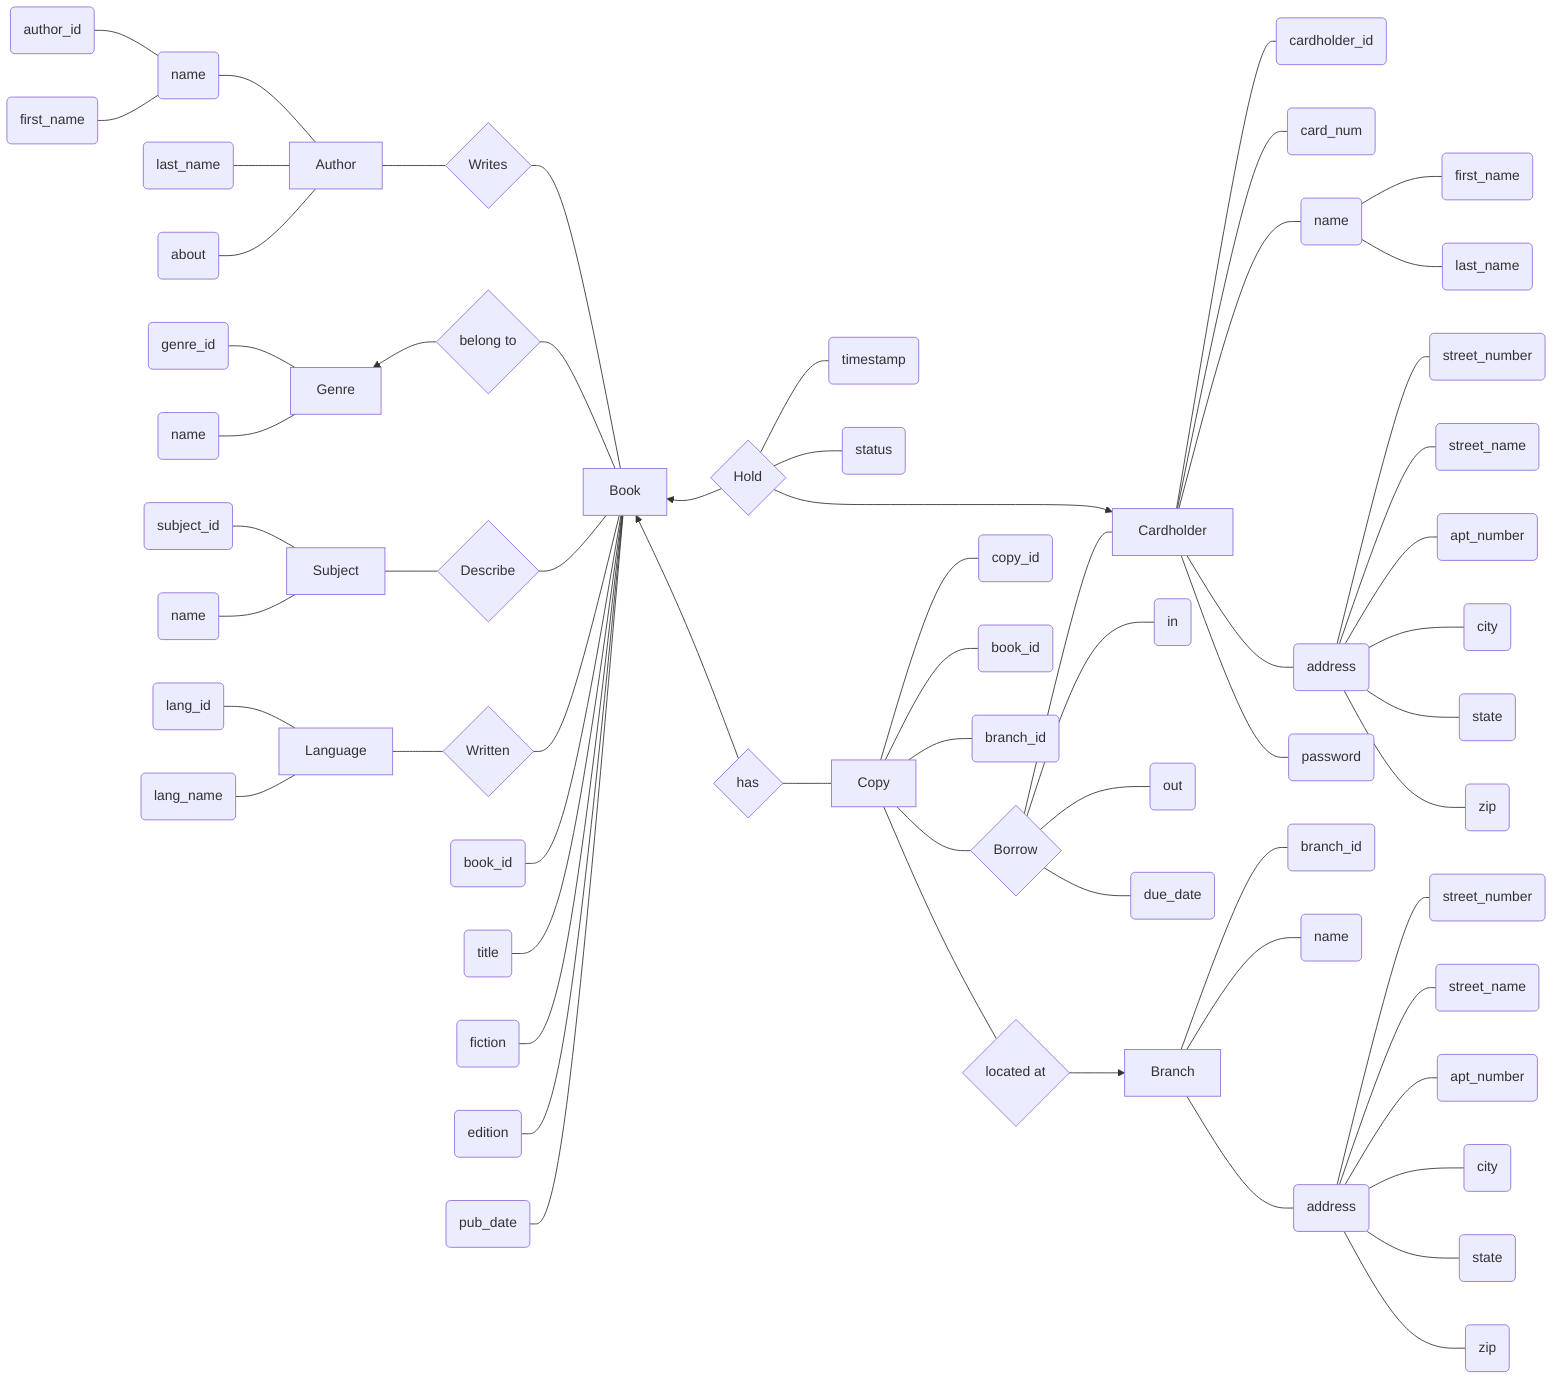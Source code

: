 graph LR
    %% ===
    %% AUTHOR
    %% ---

    %% Attributes
    aid(author_id) --- an
    af(first_name) --- an
    an(name) --- A
    al(last_name) --- A
    aa(about) --- A

    %% Author to Book
    %% an Author can write one or more Books
    %% every Book is written by at least one Author
    A[Author] --- AB{Writes}
    AB --- B[Book]
    %% ===

    %% ===
    %% GENRE
    %% ---

    %% Attributes
    gid(genre_id) --- G
    gnm(name) --- G

    %% Genre to Book
    %% one Genre can contain one or more Books
    %% every Book belongs to one Genre
    %% workaround for reverse pointed arrows
    G[Genre] ~~~ GB{belong to} --> G
    %% Using this to attempt to "straighten" back out the lines
    GB ~~~ G
    GB --- B
    %% ===

    %% ===
    %% SUBJECT
    %% ---

    %% Attributes
    sid(subject_id) --- S
    sn(name) --- S

    %% Subject to Book
    %% a Subject can describe one or more Books
    %% a Book can be described by one or more Subjects
    S[Subject] --- SB{Describe}
    SB --- B
    %% ===

    %% ===
    %% LANGUAGE
    %% ---

    %% Attributes
    lid(lang_id) --- L
    lnm(lang_name) --- L

    %% Language to Book
    %% one or more Languages can be used to write a Book
    %% a Book must be written in at least one Language
    L[Language] --- LB{Written}
    LB --- B
    %% ===

    %% ===
    %% BOOK
    %% ---

    %% Attributes
    bid(book_id) --- B
    bt(title) --- B
    bf(fiction) --- B
    be(edition) --- B
    bp(pub_date) --- B
    %% ===

    %% ===
    %% HOLD (Bridge Entity)
    %% ---

    %% Attributes
    H --- hts(timestamp)
    H --- hst(status)

    %% a Book may be requested for Hold by one or more Cardholder
    %% a Cardholder may request a Hold for one or more Book
    B ~~~ H{Hold} --> B
    H ~~~ B
    H --> Ch
    %% ===

    %% ===
    %% COPY
    %% ---

    %% Attributes
    C --- cid(copy_id)
    C --- cbk(book_id)
    C --- cbr(branch_id)

    %% Book to Copy
    %% a book Book may have one or more Copy
    %% every Copy has exactly one Book
    B ~~~ BC{has} --> B
    BC ~~~ B
    BC --- C[Copy]
    %% ===

    %% ===
    %% BORROW (Bridge Entity)
    %% ---

    %% a Copy can have one or more Borrow records for one or more Cardholder
    %% a Cardholder can have one or more Borrow records for one or more Copy
    C --- Bw{Borrow}
    Bw --- Ch[Cardholder]

    %% Attributes
    Bw --- tts(in)
    Bw --- tot(out)
    Bw --- tdt(due_date)
    %% ===

    %% ===
    %% CARDHOLDER
    %% ---

    %% Attributes
    Ch --- chid(cardholder_id)
    Ch --- chnm(card_num)
    chn --- chfn(first_name)
    chn --- chln(last_name)
    Ch --- chn(name)
    Ch --- ca(address)
    ca --- csn(street_number)
    ca --- cst(street_name)
    ca --- caa(apt_number)
    ca --- cac(city)
    ca --- cas(state)
    ca --- cz(zip)
    Ch --- chpw(password)
    %% ===

    %% ===
    %% BRANCH
    %% ---

    %% a Copy must be located at exactly one Branch
    %% a Branch may have one or more Copy
    C ~~~ CBr{located at} --- C
    CBr ~~~ C
    CBr --> Br[Branch]

    %% Attributes
    Br --- brd(branch_id)
    Br --- bn(name)
    Br --- ba(address)
    ba --- bsn(street_number)
    ba --- bst(street_name)
    ba --- baa(apt_number)
    ba --- bac(city)
    ba --- bas(state)
    ba --- bz(zip)
    %% ===